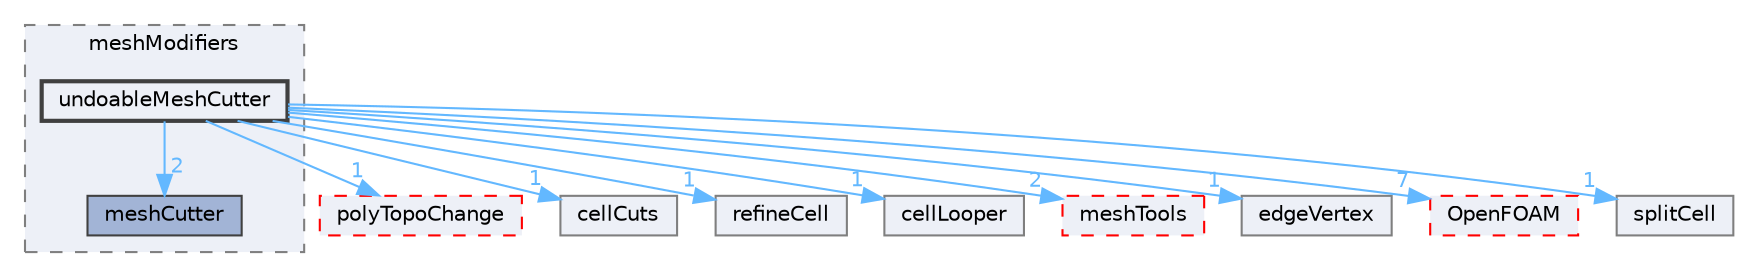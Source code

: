 digraph "src/dynamicMesh/meshCut/meshModifiers/undoableMeshCutter"
{
 // LATEX_PDF_SIZE
  bgcolor="transparent";
  edge [fontname=Helvetica,fontsize=10,labelfontname=Helvetica,labelfontsize=10];
  node [fontname=Helvetica,fontsize=10,shape=box,height=0.2,width=0.4];
  compound=true
  subgraph clusterdir_28c6b72d780d2d853657566258f1fb88 {
    graph [ bgcolor="#edf0f7", pencolor="grey50", label="meshModifiers", fontname=Helvetica,fontsize=10 style="filled,dashed", URL="dir_28c6b72d780d2d853657566258f1fb88.html",tooltip=""]
  dir_2ee666574faba9185f4fb850afecea98 [label="meshCutter", fillcolor="#a2b4d6", color="grey25", style="filled", URL="dir_2ee666574faba9185f4fb850afecea98.html",tooltip=""];
  dir_adda9dd5953cc4489bdcb01b200ac056 [label="undoableMeshCutter", fillcolor="#edf0f7", color="grey25", style="filled,bold", URL="dir_adda9dd5953cc4489bdcb01b200ac056.html",tooltip=""];
  }
  dir_1dcc9f8d039401a5088c21c8f851d182 [label="polyTopoChange", fillcolor="#edf0f7", color="red", style="filled,dashed", URL="dir_1dcc9f8d039401a5088c21c8f851d182.html",tooltip=""];
  dir_2184631b10728395c280b9d834649092 [label="cellCuts", fillcolor="#edf0f7", color="grey50", style="filled", URL="dir_2184631b10728395c280b9d834649092.html",tooltip=""];
  dir_3380fabc95568e57441e7fe9d1d7d947 [label="refineCell", fillcolor="#edf0f7", color="grey50", style="filled", URL="dir_3380fabc95568e57441e7fe9d1d7d947.html",tooltip=""];
  dir_a5023815b95dd1bf0d12c1ec38a4f7d2 [label="cellLooper", fillcolor="#edf0f7", color="grey50", style="filled", URL="dir_a5023815b95dd1bf0d12c1ec38a4f7d2.html",tooltip=""];
  dir_ae30ad0bef50cf391b24c614251bb9fd [label="meshTools", fillcolor="#edf0f7", color="red", style="filled,dashed", URL="dir_ae30ad0bef50cf391b24c614251bb9fd.html",tooltip=""];
  dir_bf6b8f75389c5096510d5e68423b9ccd [label="edgeVertex", fillcolor="#edf0f7", color="grey50", style="filled", URL="dir_bf6b8f75389c5096510d5e68423b9ccd.html",tooltip=""];
  dir_c5473ff19b20e6ec4dfe5c310b3778a8 [label="OpenFOAM", fillcolor="#edf0f7", color="red", style="filled,dashed", URL="dir_c5473ff19b20e6ec4dfe5c310b3778a8.html",tooltip=""];
  dir_c7fd60cbada1c09e2598f289eba26e61 [label="splitCell", fillcolor="#edf0f7", color="grey50", style="filled", URL="dir_c7fd60cbada1c09e2598f289eba26e61.html",tooltip=""];
  dir_adda9dd5953cc4489bdcb01b200ac056->dir_1dcc9f8d039401a5088c21c8f851d182 [headlabel="1", labeldistance=1.5 headhref="dir_004196_002997.html" href="dir_004196_002997.html" color="steelblue1" fontcolor="steelblue1"];
  dir_adda9dd5953cc4489bdcb01b200ac056->dir_2184631b10728395c280b9d834649092 [headlabel="1", labeldistance=1.5 headhref="dir_004196_000417.html" href="dir_004196_000417.html" color="steelblue1" fontcolor="steelblue1"];
  dir_adda9dd5953cc4489bdcb01b200ac056->dir_2ee666574faba9185f4fb850afecea98 [headlabel="2", labeldistance=1.5 headhref="dir_004196_002363.html" href="dir_004196_002363.html" color="steelblue1" fontcolor="steelblue1"];
  dir_adda9dd5953cc4489bdcb01b200ac056->dir_3380fabc95568e57441e7fe9d1d7d947 [headlabel="1", labeldistance=1.5 headhref="dir_004196_003270.html" href="dir_004196_003270.html" color="steelblue1" fontcolor="steelblue1"];
  dir_adda9dd5953cc4489bdcb01b200ac056->dir_a5023815b95dd1bf0d12c1ec38a4f7d2 [headlabel="1", labeldistance=1.5 headhref="dir_004196_000422.html" href="dir_004196_000422.html" color="steelblue1" fontcolor="steelblue1"];
  dir_adda9dd5953cc4489bdcb01b200ac056->dir_ae30ad0bef50cf391b24c614251bb9fd [headlabel="2", labeldistance=1.5 headhref="dir_004196_002382.html" href="dir_004196_002382.html" color="steelblue1" fontcolor="steelblue1"];
  dir_adda9dd5953cc4489bdcb01b200ac056->dir_bf6b8f75389c5096510d5e68423b9ccd [headlabel="1", labeldistance=1.5 headhref="dir_004196_001116.html" href="dir_004196_001116.html" color="steelblue1" fontcolor="steelblue1"];
  dir_adda9dd5953cc4489bdcb01b200ac056->dir_c5473ff19b20e6ec4dfe5c310b3778a8 [headlabel="7", labeldistance=1.5 headhref="dir_004196_002695.html" href="dir_004196_002695.html" color="steelblue1" fontcolor="steelblue1"];
  dir_adda9dd5953cc4489bdcb01b200ac056->dir_c7fd60cbada1c09e2598f289eba26e61 [headlabel="1", labeldistance=1.5 headhref="dir_004196_003714.html" href="dir_004196_003714.html" color="steelblue1" fontcolor="steelblue1"];
}
